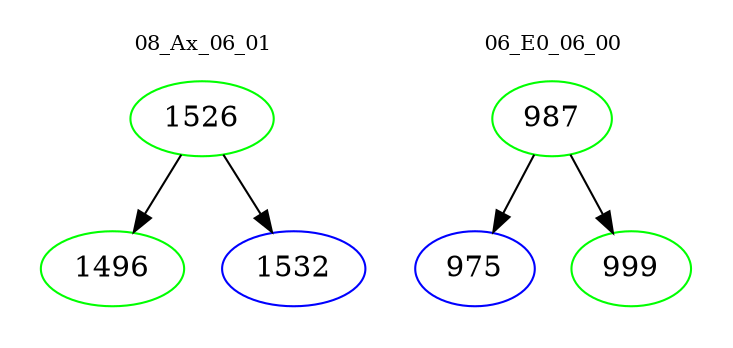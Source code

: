 digraph{
subgraph cluster_0 {
color = white
label = "08_Ax_06_01";
fontsize=10;
T0_1526 [label="1526", color="green"]
T0_1526 -> T0_1496 [color="black"]
T0_1496 [label="1496", color="green"]
T0_1526 -> T0_1532 [color="black"]
T0_1532 [label="1532", color="blue"]
}
subgraph cluster_1 {
color = white
label = "06_E0_06_00";
fontsize=10;
T1_987 [label="987", color="green"]
T1_987 -> T1_975 [color="black"]
T1_975 [label="975", color="blue"]
T1_987 -> T1_999 [color="black"]
T1_999 [label="999", color="green"]
}
}
